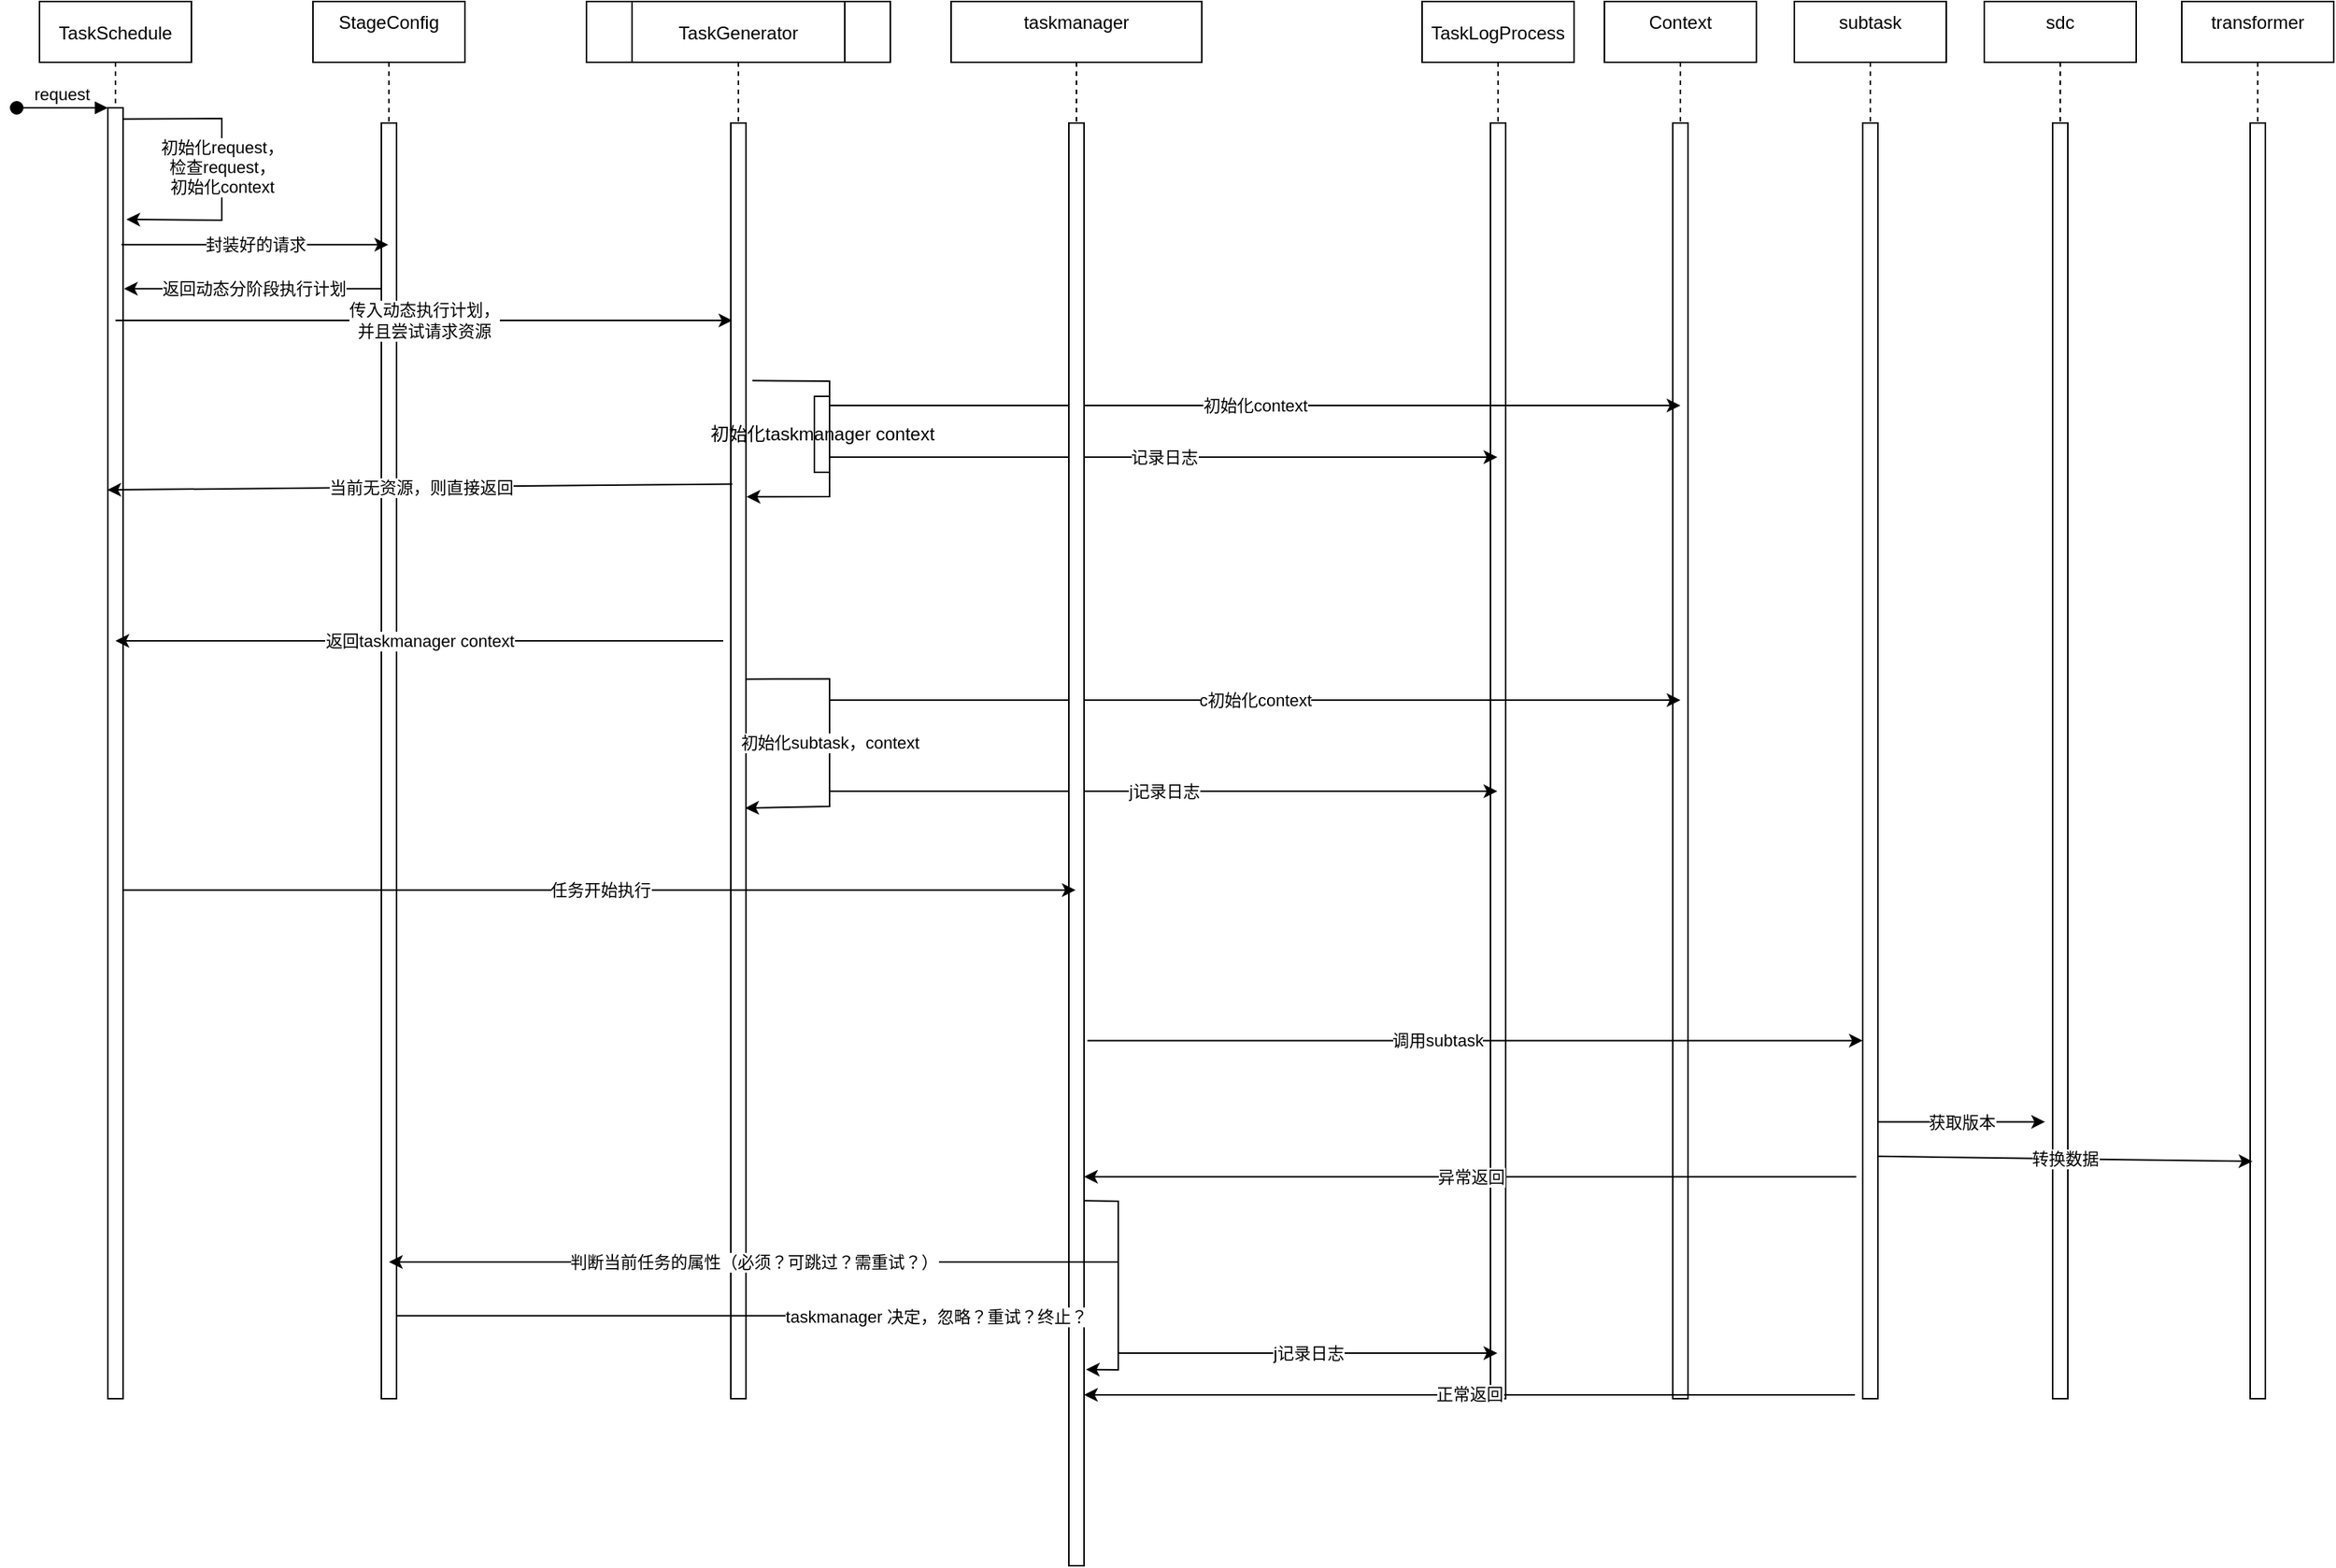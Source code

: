 <mxfile version="15.7.4" type="github">
  <diagram id="kgpKYQtTHZ0yAKxKKP6v" name="Page-1">
    <mxGraphModel dx="1152" dy="692" grid="1" gridSize="10" guides="1" tooltips="1" connect="1" arrows="1" fold="1" page="1" pageScale="1" pageWidth="850" pageHeight="1100" math="0" shadow="0">
      <root>
        <mxCell id="0" />
        <mxCell id="1" parent="0" />
        <mxCell id="3nuBFxr9cyL0pnOWT2aG-1" value="TaskSchedule" style="shape=umlLifeline;perimeter=lifelinePerimeter;container=1;collapsible=0;recursiveResize=0;rounded=0;shadow=0;strokeWidth=1;" parent="1" vertex="1">
          <mxGeometry x="120" y="80" width="100" height="560" as="geometry" />
        </mxCell>
        <mxCell id="3nuBFxr9cyL0pnOWT2aG-2" value="" style="points=[];perimeter=orthogonalPerimeter;rounded=0;shadow=0;strokeWidth=1;" parent="3nuBFxr9cyL0pnOWT2aG-1" vertex="1">
          <mxGeometry x="45" y="70" width="10" height="490" as="geometry" />
        </mxCell>
        <mxCell id="3nuBFxr9cyL0pnOWT2aG-3" value="request" style="verticalAlign=bottom;startArrow=oval;endArrow=block;startSize=8;shadow=0;strokeWidth=1;" parent="3nuBFxr9cyL0pnOWT2aG-1" target="3nuBFxr9cyL0pnOWT2aG-2" edge="1">
          <mxGeometry relative="1" as="geometry">
            <mxPoint x="-15" y="70" as="sourcePoint" />
          </mxGeometry>
        </mxCell>
        <mxCell id="1ZQbf8DL8OWNi4JUQAne-20" value="初始化request，&lt;br&gt;检查request，&lt;br&gt;初始化context" style="endArrow=classic;html=1;rounded=0;exitX=0.98;exitY=0.015;exitDx=0;exitDy=0;exitPerimeter=0;entryX=1.22;entryY=0.15;entryDx=0;entryDy=0;entryPerimeter=0;" edge="1" parent="3nuBFxr9cyL0pnOWT2aG-1" source="3nuBFxr9cyL0pnOWT2aG-2" target="3nuBFxr9cyL0pnOWT2aG-2">
          <mxGeometry width="50" height="50" relative="1" as="geometry">
            <mxPoint x="230" y="290" as="sourcePoint" />
            <mxPoint x="280" y="240" as="targetPoint" />
            <Array as="points">
              <mxPoint x="120" y="77" />
              <mxPoint x="120" y="144" />
            </Array>
          </mxGeometry>
        </mxCell>
        <mxCell id="3nuBFxr9cyL0pnOWT2aG-5" value="StageConfig&#xa;" style="shape=umlLifeline;perimeter=lifelinePerimeter;container=1;collapsible=0;recursiveResize=0;rounded=0;shadow=0;strokeWidth=1;" parent="1" vertex="1">
          <mxGeometry x="300" y="80" width="100" height="920" as="geometry" />
        </mxCell>
        <mxCell id="3nuBFxr9cyL0pnOWT2aG-6" value="" style="points=[];perimeter=orthogonalPerimeter;rounded=0;shadow=0;strokeWidth=1;" parent="3nuBFxr9cyL0pnOWT2aG-5" vertex="1">
          <mxGeometry x="45" y="80" width="10" height="840" as="geometry" />
        </mxCell>
        <mxCell id="1ZQbf8DL8OWNi4JUQAne-1" value="TaskGenerator" style="shape=umlLifeline;perimeter=lifelinePerimeter;container=1;collapsible=0;recursiveResize=0;rounded=0;shadow=0;strokeWidth=1;" vertex="1" parent="1">
          <mxGeometry x="480" y="80" width="200" height="920" as="geometry" />
        </mxCell>
        <mxCell id="1ZQbf8DL8OWNi4JUQAne-22" value="" style="points=[];perimeter=orthogonalPerimeter;rounded=0;shadow=0;strokeWidth=1;" vertex="1" parent="1ZQbf8DL8OWNi4JUQAne-1">
          <mxGeometry x="-315" y="70" width="10" height="490" as="geometry" />
        </mxCell>
        <mxCell id="1ZQbf8DL8OWNi4JUQAne-23" value="TaskGenerator" style="shape=umlLifeline;perimeter=lifelinePerimeter;container=1;collapsible=0;recursiveResize=0;rounded=0;shadow=0;strokeWidth=1;" vertex="1" parent="1ZQbf8DL8OWNi4JUQAne-1">
          <mxGeometry x="30" width="140" height="920" as="geometry" />
        </mxCell>
        <mxCell id="1ZQbf8DL8OWNi4JUQAne-24" value="" style="points=[];perimeter=orthogonalPerimeter;rounded=0;shadow=0;strokeWidth=1;" vertex="1" parent="1ZQbf8DL8OWNi4JUQAne-23">
          <mxGeometry x="65" y="80" width="10" height="840" as="geometry" />
        </mxCell>
        <mxCell id="1ZQbf8DL8OWNi4JUQAne-39" value="初始化taskmanager context" style="html=1;points=[];perimeter=orthogonalPerimeter;" vertex="1" parent="1ZQbf8DL8OWNi4JUQAne-23">
          <mxGeometry x="120" y="260" width="10" height="50" as="geometry" />
        </mxCell>
        <mxCell id="1ZQbf8DL8OWNi4JUQAne-69" value="初始化subtask，context" style="endArrow=classic;html=1;rounded=0;entryX=0.947;entryY=0.537;entryDx=0;entryDy=0;entryPerimeter=0;exitX=0.947;exitY=0.436;exitDx=0;exitDy=0;exitPerimeter=0;" edge="1" parent="1ZQbf8DL8OWNi4JUQAne-23" source="1ZQbf8DL8OWNi4JUQAne-24" target="1ZQbf8DL8OWNi4JUQAne-24">
          <mxGeometry width="50" height="50" relative="1" as="geometry">
            <mxPoint y="340" as="sourcePoint" />
            <mxPoint x="50" y="290" as="targetPoint" />
            <Array as="points">
              <mxPoint x="130" y="446" />
              <mxPoint x="130" y="530" />
            </Array>
          </mxGeometry>
        </mxCell>
        <mxCell id="1ZQbf8DL8OWNi4JUQAne-89" value="" style="endArrow=classic;html=1;rounded=0;exitX=1.418;exitY=0.202;exitDx=0;exitDy=0;exitPerimeter=0;entryX=1.041;entryY=0.293;entryDx=0;entryDy=0;entryPerimeter=0;" edge="1" parent="1ZQbf8DL8OWNi4JUQAne-23" source="1ZQbf8DL8OWNi4JUQAne-24" target="1ZQbf8DL8OWNi4JUQAne-24">
          <mxGeometry width="50" height="50" relative="1" as="geometry">
            <mxPoint x="70" y="400" as="sourcePoint" />
            <mxPoint x="120" y="350" as="targetPoint" />
            <Array as="points">
              <mxPoint x="130" y="250" />
              <mxPoint x="130" y="326" />
            </Array>
          </mxGeometry>
        </mxCell>
        <mxCell id="1ZQbf8DL8OWNi4JUQAne-25" value="" style="points=[];perimeter=orthogonalPerimeter;rounded=0;shadow=0;strokeWidth=1;" vertex="1" parent="1ZQbf8DL8OWNi4JUQAne-1">
          <mxGeometry x="-315" y="70" width="10" height="850" as="geometry" />
        </mxCell>
        <mxCell id="1ZQbf8DL8OWNi4JUQAne-26" value="传入动态执行计划，&lt;br&gt;并且尝试请求资源" style="endArrow=classic;html=1;rounded=0;" edge="1" parent="1ZQbf8DL8OWNi4JUQAne-1">
          <mxGeometry width="50" height="50" relative="1" as="geometry">
            <mxPoint x="-310" y="210" as="sourcePoint" />
            <mxPoint x="96" y="210" as="targetPoint" />
            <Array as="points">
              <mxPoint x="96" y="210" />
            </Array>
          </mxGeometry>
        </mxCell>
        <mxCell id="1ZQbf8DL8OWNi4JUQAne-48" value="返回taskmanager context" style="endArrow=classic;html=1;rounded=0;" edge="1" parent="1ZQbf8DL8OWNi4JUQAne-1" target="3nuBFxr9cyL0pnOWT2aG-1">
          <mxGeometry relative="1" as="geometry">
            <mxPoint x="90" y="421" as="sourcePoint" />
            <mxPoint x="280" y="330" as="targetPoint" />
          </mxGeometry>
        </mxCell>
        <mxCell id="1ZQbf8DL8OWNi4JUQAne-66" value="当前无资源，则直接返回" style="endArrow=classic;html=1;rounded=0;exitX=0.1;exitY=0.283;exitDx=0;exitDy=0;exitPerimeter=0;entryX=-0.029;entryY=0.296;entryDx=0;entryDy=0;entryPerimeter=0;" edge="1" parent="1ZQbf8DL8OWNi4JUQAne-1" source="1ZQbf8DL8OWNi4JUQAne-24" target="1ZQbf8DL8OWNi4JUQAne-25">
          <mxGeometry width="50" height="50" relative="1" as="geometry">
            <mxPoint x="30" y="340" as="sourcePoint" />
            <mxPoint x="80" y="290" as="targetPoint" />
            <Array as="points" />
          </mxGeometry>
        </mxCell>
        <mxCell id="1ZQbf8DL8OWNi4JUQAne-4" value="TaskLogProcess" style="shape=umlLifeline;perimeter=lifelinePerimeter;container=1;collapsible=0;recursiveResize=0;rounded=0;shadow=0;strokeWidth=1;" vertex="1" parent="1">
          <mxGeometry x="1030" y="80" width="100" height="920" as="geometry" />
        </mxCell>
        <mxCell id="1ZQbf8DL8OWNi4JUQAne-5" value="" style="points=[];perimeter=orthogonalPerimeter;rounded=0;shadow=0;strokeWidth=1;" vertex="1" parent="1ZQbf8DL8OWNi4JUQAne-4">
          <mxGeometry x="45" y="80" width="10" height="840" as="geometry" />
        </mxCell>
        <mxCell id="1ZQbf8DL8OWNi4JUQAne-7" value="Context&#xa;" style="shape=umlLifeline;perimeter=lifelinePerimeter;container=1;collapsible=0;recursiveResize=0;rounded=0;shadow=0;strokeWidth=1;" vertex="1" parent="1">
          <mxGeometry x="1150" y="80" width="100" height="920" as="geometry" />
        </mxCell>
        <mxCell id="1ZQbf8DL8OWNi4JUQAne-8" value="" style="points=[];perimeter=orthogonalPerimeter;rounded=0;shadow=0;strokeWidth=1;" vertex="1" parent="1ZQbf8DL8OWNi4JUQAne-7">
          <mxGeometry x="45" y="80" width="10" height="840" as="geometry" />
        </mxCell>
        <mxCell id="1ZQbf8DL8OWNi4JUQAne-15" value="封装好的请求" style="endArrow=classic;html=1;rounded=0;exitX=0.9;exitY=0.184;exitDx=0;exitDy=0;exitPerimeter=0;" edge="1" parent="1" source="3nuBFxr9cyL0pnOWT2aG-2" target="3nuBFxr9cyL0pnOWT2aG-5">
          <mxGeometry width="50" height="50" relative="1" as="geometry">
            <mxPoint x="530" y="250" as="sourcePoint" />
            <mxPoint x="340" y="170" as="targetPoint" />
            <Array as="points" />
          </mxGeometry>
        </mxCell>
        <mxCell id="1ZQbf8DL8OWNi4JUQAne-21" value="返回动态分阶段执行计划" style="endArrow=classic;html=1;rounded=0;entryX=1.06;entryY=0.243;entryDx=0;entryDy=0;entryPerimeter=0;" edge="1" parent="1" source="3nuBFxr9cyL0pnOWT2aG-6" target="3nuBFxr9cyL0pnOWT2aG-2">
          <mxGeometry width="50" height="50" relative="1" as="geometry">
            <mxPoint x="350" y="370" as="sourcePoint" />
            <mxPoint x="400" y="320" as="targetPoint" />
          </mxGeometry>
        </mxCell>
        <mxCell id="1ZQbf8DL8OWNi4JUQAne-52" value="初始化context&lt;br&gt;" style="endArrow=classic;html=1;rounded=0;" edge="1" parent="1">
          <mxGeometry width="50" height="50" relative="1" as="geometry">
            <mxPoint x="640" y="346" as="sourcePoint" />
            <mxPoint x="1200" y="346" as="targetPoint" />
          </mxGeometry>
        </mxCell>
        <mxCell id="1ZQbf8DL8OWNi4JUQAne-53" value="记录日志" style="endArrow=classic;html=1;rounded=0;" edge="1" parent="1" source="1ZQbf8DL8OWNi4JUQAne-39" target="1ZQbf8DL8OWNi4JUQAne-4">
          <mxGeometry width="50" height="50" relative="1" as="geometry">
            <mxPoint x="680" y="430" as="sourcePoint" />
            <mxPoint x="730" y="380" as="targetPoint" />
            <Array as="points">
              <mxPoint x="980" y="380" />
            </Array>
          </mxGeometry>
        </mxCell>
        <mxCell id="1ZQbf8DL8OWNi4JUQAne-54" value="subtask&#xa;" style="shape=umlLifeline;perimeter=lifelinePerimeter;container=1;collapsible=0;recursiveResize=0;rounded=0;shadow=0;strokeWidth=1;" vertex="1" parent="1">
          <mxGeometry x="1275" y="80" width="100" height="920" as="geometry" />
        </mxCell>
        <mxCell id="1ZQbf8DL8OWNi4JUQAne-55" value="" style="points=[];perimeter=orthogonalPerimeter;rounded=0;shadow=0;strokeWidth=1;" vertex="1" parent="1ZQbf8DL8OWNi4JUQAne-54">
          <mxGeometry x="45" y="80" width="10" height="840" as="geometry" />
        </mxCell>
        <mxCell id="1ZQbf8DL8OWNi4JUQAne-57" value="sdc&#xa;" style="shape=umlLifeline;perimeter=lifelinePerimeter;container=1;collapsible=0;recursiveResize=0;rounded=0;shadow=0;strokeWidth=1;" vertex="1" parent="1">
          <mxGeometry x="1400" y="80" width="100" height="920" as="geometry" />
        </mxCell>
        <mxCell id="1ZQbf8DL8OWNi4JUQAne-58" value="" style="points=[];perimeter=orthogonalPerimeter;rounded=0;shadow=0;strokeWidth=1;" vertex="1" parent="1ZQbf8DL8OWNi4JUQAne-57">
          <mxGeometry x="45" y="80" width="10" height="840" as="geometry" />
        </mxCell>
        <mxCell id="1ZQbf8DL8OWNi4JUQAne-60" value="transformer&#xa;" style="shape=umlLifeline;perimeter=lifelinePerimeter;container=1;collapsible=0;recursiveResize=0;rounded=0;shadow=0;strokeWidth=1;" vertex="1" parent="1">
          <mxGeometry x="1530" y="80" width="100" height="920" as="geometry" />
        </mxCell>
        <mxCell id="1ZQbf8DL8OWNi4JUQAne-61" value="" style="points=[];perimeter=orthogonalPerimeter;rounded=0;shadow=0;strokeWidth=1;" vertex="1" parent="1ZQbf8DL8OWNi4JUQAne-60">
          <mxGeometry x="45" y="80" width="10" height="840" as="geometry" />
        </mxCell>
        <mxCell id="1ZQbf8DL8OWNi4JUQAne-70" value="c初始化context" style="endArrow=classic;html=1;rounded=0;" edge="1" parent="1">
          <mxGeometry width="50" height="50" relative="1" as="geometry">
            <mxPoint x="640" y="540" as="sourcePoint" />
            <mxPoint x="1200" y="540" as="targetPoint" />
          </mxGeometry>
        </mxCell>
        <mxCell id="1ZQbf8DL8OWNi4JUQAne-71" value="j记录日志" style="endArrow=classic;html=1;rounded=0;" edge="1" parent="1" target="1ZQbf8DL8OWNi4JUQAne-4">
          <mxGeometry width="50" height="50" relative="1" as="geometry">
            <mxPoint x="640" y="600" as="sourcePoint" />
            <mxPoint x="1070" y="480" as="targetPoint" />
            <Array as="points">
              <mxPoint x="890" y="600" />
            </Array>
          </mxGeometry>
        </mxCell>
        <mxCell id="1ZQbf8DL8OWNi4JUQAne-73" value="taskmanager&#xa;" style="shape=umlLifeline;perimeter=lifelinePerimeter;container=1;collapsible=0;recursiveResize=0;rounded=0;shadow=0;strokeWidth=1;" vertex="1" parent="1">
          <mxGeometry x="720" y="80" width="165" height="1030" as="geometry" />
        </mxCell>
        <mxCell id="1ZQbf8DL8OWNi4JUQAne-75" value="" style="points=[];perimeter=orthogonalPerimeter;rounded=0;shadow=0;strokeWidth=1;" vertex="1" parent="1ZQbf8DL8OWNi4JUQAne-73">
          <mxGeometry x="77.5" y="80" width="10" height="950" as="geometry" />
        </mxCell>
        <mxCell id="1ZQbf8DL8OWNi4JUQAne-95" value="" style="endArrow=classic;html=1;rounded=0;exitX=1.029;exitY=0.747;exitDx=0;exitDy=0;exitPerimeter=0;entryX=1.124;entryY=0.864;entryDx=0;entryDy=0;entryPerimeter=0;" edge="1" parent="1ZQbf8DL8OWNi4JUQAne-73" source="1ZQbf8DL8OWNi4JUQAne-75" target="1ZQbf8DL8OWNi4JUQAne-75">
          <mxGeometry width="50" height="50" relative="1" as="geometry">
            <mxPoint x="260" y="750" as="sourcePoint" />
            <mxPoint x="310" y="700" as="targetPoint" />
            <Array as="points">
              <mxPoint x="110" y="790" />
              <mxPoint x="110" y="901" />
            </Array>
          </mxGeometry>
        </mxCell>
        <mxCell id="1ZQbf8DL8OWNi4JUQAne-63" value="任务开始执行" style="endArrow=classic;html=1;rounded=0;exitX=1.006;exitY=0.606;exitDx=0;exitDy=0;exitPerimeter=0;" edge="1" parent="1" source="1ZQbf8DL8OWNi4JUQAne-25" target="1ZQbf8DL8OWNi4JUQAne-73">
          <mxGeometry width="50" height="50" relative="1" as="geometry">
            <mxPoint x="180" y="724" as="sourcePoint" />
            <mxPoint x="560" y="380" as="targetPoint" />
          </mxGeometry>
        </mxCell>
        <mxCell id="1ZQbf8DL8OWNi4JUQAne-87" value="" style="endArrow=classic;html=1;rounded=0;exitX=1.218;exitY=0.636;exitDx=0;exitDy=0;exitPerimeter=0;" edge="1" parent="1" source="1ZQbf8DL8OWNi4JUQAne-75" target="1ZQbf8DL8OWNi4JUQAne-55">
          <mxGeometry width="50" height="50" relative="1" as="geometry">
            <mxPoint x="560" y="710" as="sourcePoint" />
            <mxPoint x="610" y="660" as="targetPoint" />
          </mxGeometry>
        </mxCell>
        <mxCell id="1ZQbf8DL8OWNi4JUQAne-88" value="调用subtask" style="edgeLabel;html=1;align=center;verticalAlign=middle;resizable=0;points=[];" vertex="1" connectable="0" parent="1ZQbf8DL8OWNi4JUQAne-87">
          <mxGeometry x="-0.092" relative="1" as="geometry">
            <mxPoint x="-1" as="offset" />
          </mxGeometry>
        </mxCell>
        <mxCell id="1ZQbf8DL8OWNi4JUQAne-90" value="获取版本" style="endArrow=classic;html=1;rounded=0;exitX=0.988;exitY=0.783;exitDx=0;exitDy=0;exitPerimeter=0;entryX=-0.5;entryY=0.783;entryDx=0;entryDy=0;entryPerimeter=0;" edge="1" parent="1" source="1ZQbf8DL8OWNi4JUQAne-55" target="1ZQbf8DL8OWNi4JUQAne-58">
          <mxGeometry width="50" height="50" relative="1" as="geometry">
            <mxPoint x="1300" y="710" as="sourcePoint" />
            <mxPoint x="1350" y="660" as="targetPoint" />
          </mxGeometry>
        </mxCell>
        <mxCell id="1ZQbf8DL8OWNi4JUQAne-91" value="转换数据" style="endArrow=classic;html=1;rounded=0;exitX=0.988;exitY=0.81;exitDx=0;exitDy=0;exitPerimeter=0;entryX=0.147;entryY=0.814;entryDx=0;entryDy=0;entryPerimeter=0;" edge="1" parent="1" source="1ZQbf8DL8OWNi4JUQAne-55" target="1ZQbf8DL8OWNi4JUQAne-61">
          <mxGeometry width="50" height="50" relative="1" as="geometry">
            <mxPoint x="1300" y="710" as="sourcePoint" />
            <mxPoint x="1350" y="660" as="targetPoint" />
            <Array as="points" />
          </mxGeometry>
        </mxCell>
        <mxCell id="1ZQbf8DL8OWNi4JUQAne-92" value="异常返回" style="endArrow=classic;html=1;rounded=0;exitX=-0.424;exitY=0.826;exitDx=0;exitDy=0;exitPerimeter=0;" edge="1" parent="1" source="1ZQbf8DL8OWNi4JUQAne-55" target="1ZQbf8DL8OWNi4JUQAne-75">
          <mxGeometry width="50" height="50" relative="1" as="geometry">
            <mxPoint x="820" y="590" as="sourcePoint" />
            <mxPoint x="870" y="540" as="targetPoint" />
          </mxGeometry>
        </mxCell>
        <mxCell id="1ZQbf8DL8OWNi4JUQAne-94" value="正常返回" style="endArrow=classic;html=1;rounded=0;exitX=-0.518;exitY=0.997;exitDx=0;exitDy=0;exitPerimeter=0;" edge="1" parent="1" source="1ZQbf8DL8OWNi4JUQAne-55" target="1ZQbf8DL8OWNi4JUQAne-75">
          <mxGeometry width="50" height="50" relative="1" as="geometry">
            <mxPoint x="820" y="710" as="sourcePoint" />
            <mxPoint x="870" y="660" as="targetPoint" />
          </mxGeometry>
        </mxCell>
        <mxCell id="1ZQbf8DL8OWNi4JUQAne-98" value="判断当前任务的属性（必须？可跳过？需重试？）" style="endArrow=classic;html=1;rounded=0;" edge="1" parent="1" target="3nuBFxr9cyL0pnOWT2aG-5">
          <mxGeometry width="50" height="50" relative="1" as="geometry">
            <mxPoint x="830" y="910" as="sourcePoint" />
            <mxPoint x="840" y="730" as="targetPoint" />
          </mxGeometry>
        </mxCell>
        <mxCell id="1ZQbf8DL8OWNi4JUQAne-101" value="" style="endArrow=classic;html=1;rounded=0;exitX=0.982;exitY=0.935;exitDx=0;exitDy=0;exitPerimeter=0;" edge="1" parent="1" source="3nuBFxr9cyL0pnOWT2aG-6" target="1ZQbf8DL8OWNi4JUQAne-73">
          <mxGeometry width="50" height="50" relative="1" as="geometry">
            <mxPoint x="190" y="890" as="sourcePoint" />
            <mxPoint x="240" y="840" as="targetPoint" />
          </mxGeometry>
        </mxCell>
        <mxCell id="1ZQbf8DL8OWNi4JUQAne-102" value="taskmanager 决定，忽略？重试？终止？" style="edgeLabel;html=1;align=center;verticalAlign=middle;resizable=0;points=[];" vertex="1" connectable="0" parent="1ZQbf8DL8OWNi4JUQAne-101">
          <mxGeometry x="0.587" relative="1" as="geometry">
            <mxPoint as="offset" />
          </mxGeometry>
        </mxCell>
        <mxCell id="1ZQbf8DL8OWNi4JUQAne-103" value="j记录日志" style="endArrow=classic;html=1;rounded=0;" edge="1" parent="1" target="1ZQbf8DL8OWNi4JUQAne-4">
          <mxGeometry width="50" height="50" relative="1" as="geometry">
            <mxPoint x="830" y="970" as="sourcePoint" />
            <mxPoint x="810" y="730" as="targetPoint" />
          </mxGeometry>
        </mxCell>
      </root>
    </mxGraphModel>
  </diagram>
</mxfile>
